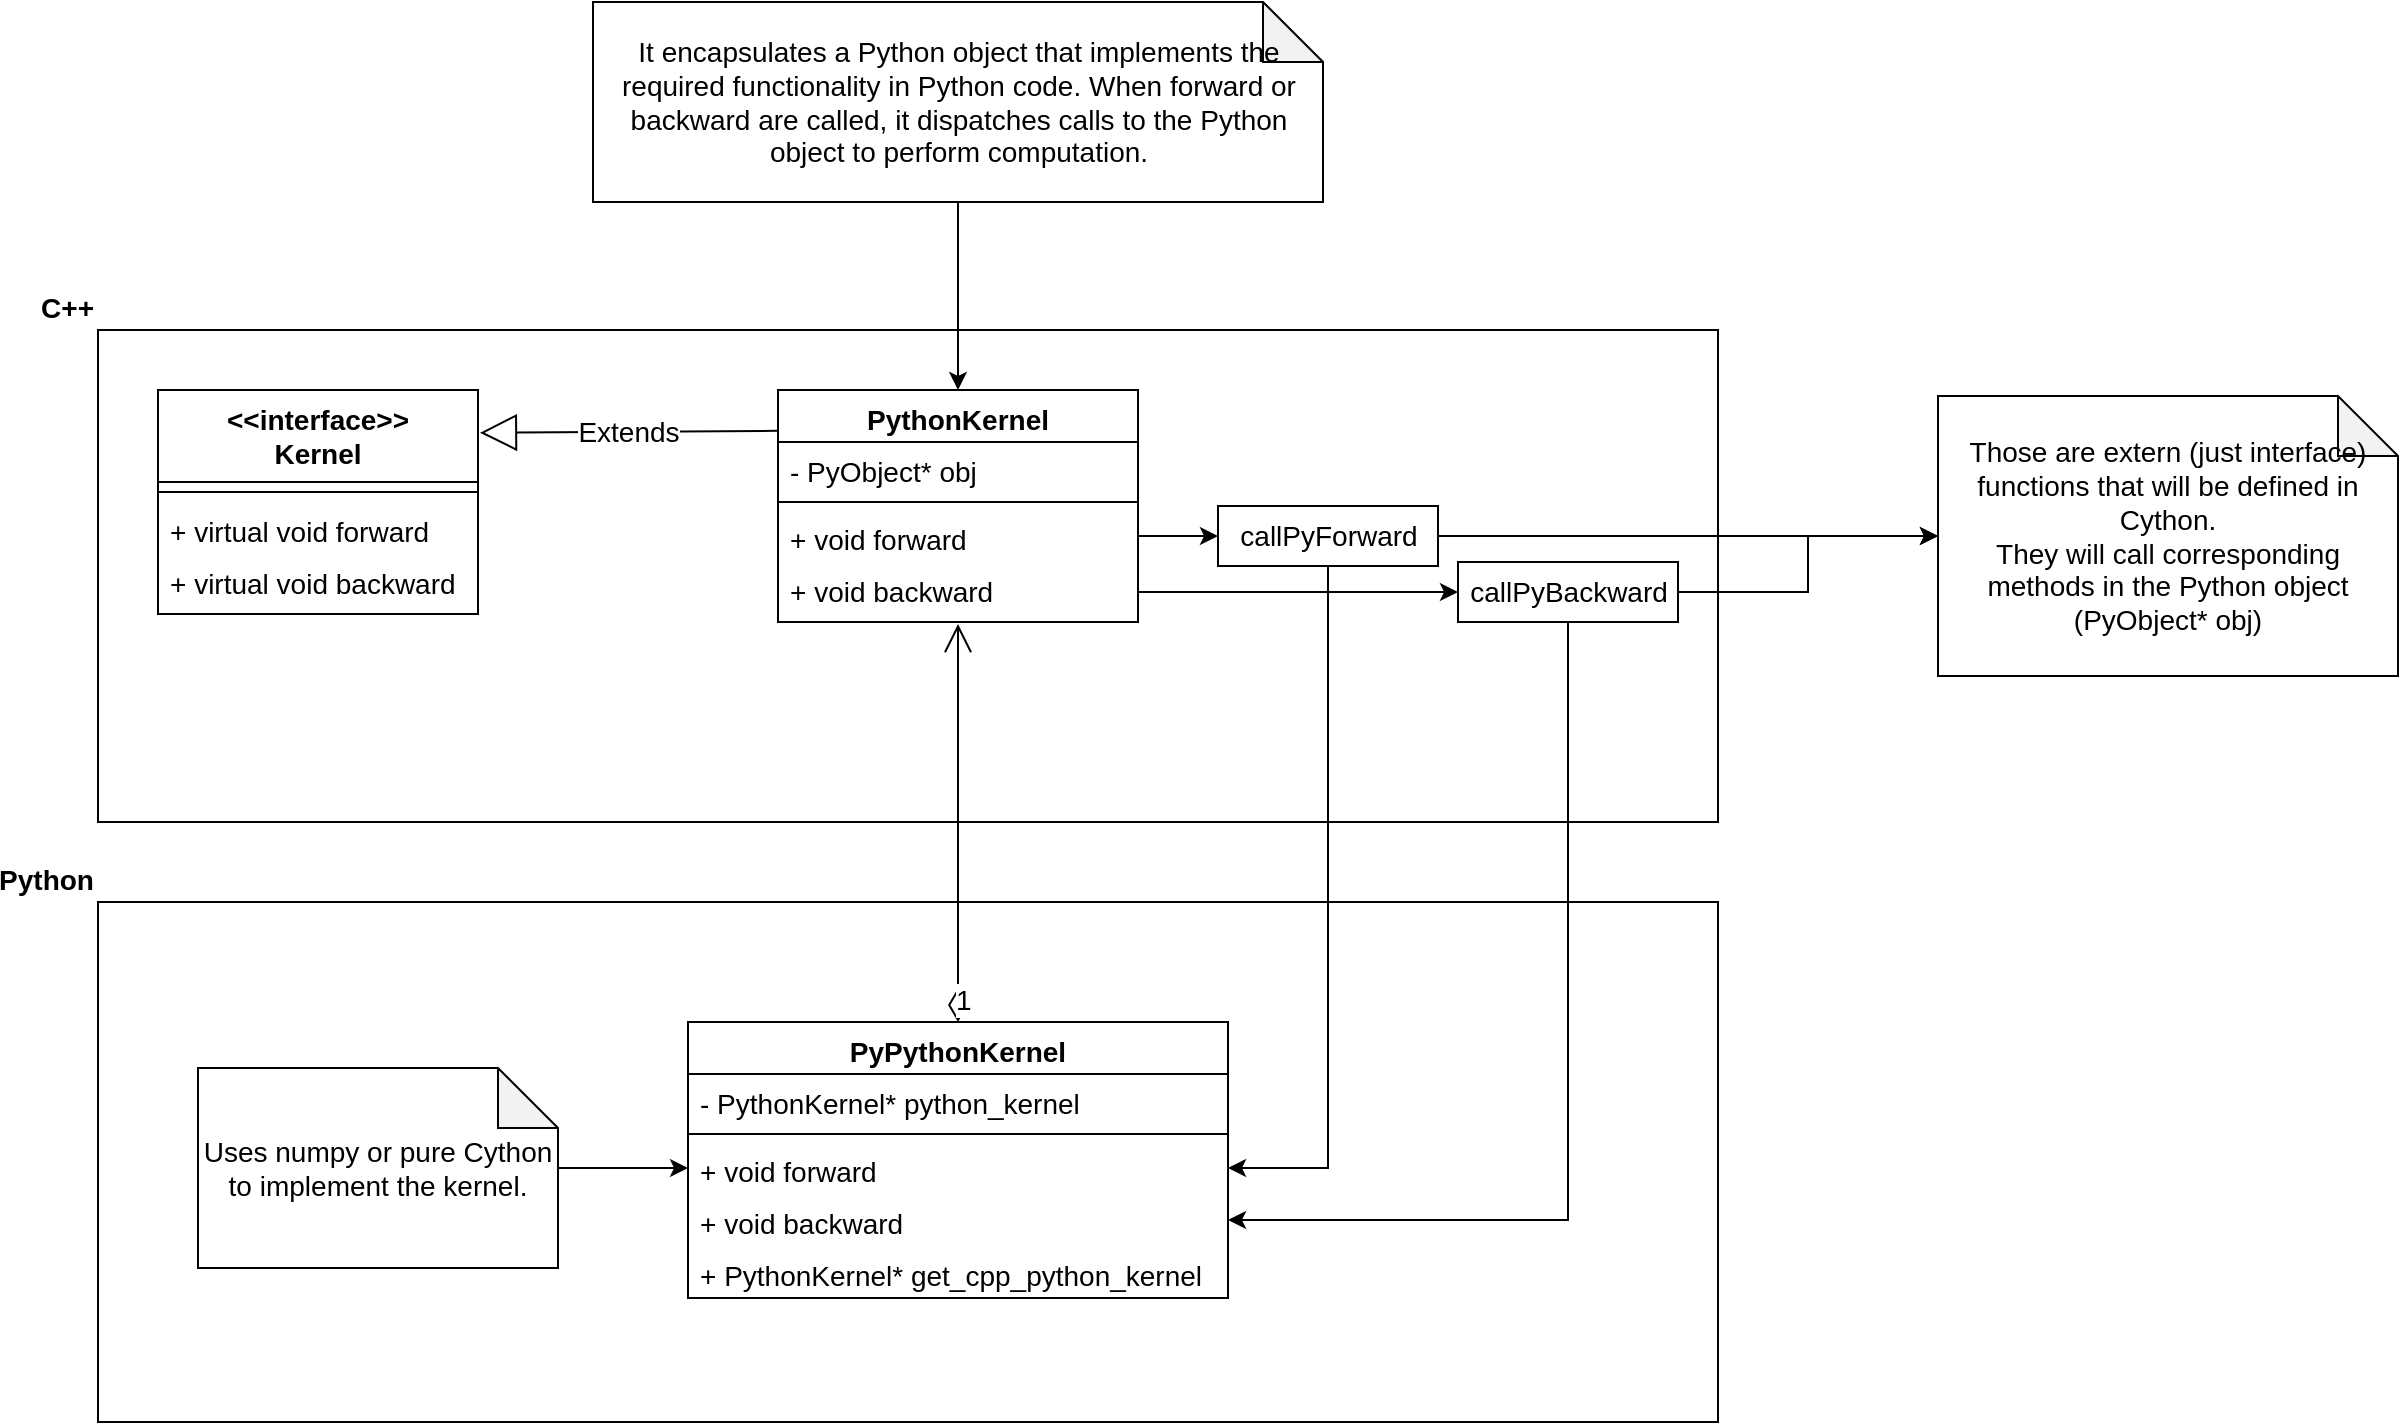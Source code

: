 <mxfile version="14.1.8" type="device"><diagram id="gwDaiytUKfFNqtaLtqxr" name="Page-1"><mxGraphModel dx="2055" dy="1796" grid="1" gridSize="10" guides="1" tooltips="1" connect="1" arrows="1" fold="1" page="1" pageScale="1" pageWidth="850" pageHeight="1100" math="0" shadow="0"><root><mxCell id="0"/><mxCell id="1" parent="0"/><mxCell id="HCSotHNjeHZOE0WIgi59-40" value="&lt;b&gt;Python&lt;/b&gt;" style="rounded=0;whiteSpace=wrap;html=1;fontSize=14;align=right;labelPosition=left;verticalLabelPosition=top;verticalAlign=bottom;" vertex="1" parent="1"><mxGeometry x="20" y="290" width="810" height="260" as="geometry"/></mxCell><mxCell id="HCSotHNjeHZOE0WIgi59-18" value="&lt;b style=&quot;font-size: 14px;&quot;&gt;C++&lt;/b&gt;" style="rounded=0;html=1;labelPosition=left;verticalLabelPosition=top;align=right;verticalAlign=bottom;whiteSpace=wrap;textDirection=ltr;fontSize=14;spacing=2;spacingRight=0;spacingLeft=0;" vertex="1" parent="1"><mxGeometry x="20" y="4" width="810" height="246" as="geometry"/></mxCell><mxCell id="HCSotHNjeHZOE0WIgi59-1" value="&lt;&lt;interface&gt;&gt;&#10;Kernel" style="swimlane;fontStyle=1;align=center;verticalAlign=top;childLayout=stackLayout;horizontal=1;startSize=46;horizontalStack=0;resizeParent=1;resizeParentMax=0;resizeLast=0;collapsible=1;marginBottom=0;fontSize=14;" vertex="1" parent="1"><mxGeometry x="50" y="34" width="160" height="112" as="geometry"/></mxCell><mxCell id="HCSotHNjeHZOE0WIgi59-3" value="" style="line;strokeWidth=1;fillColor=none;align=left;verticalAlign=middle;spacingTop=-1;spacingLeft=3;spacingRight=3;rotatable=0;labelPosition=right;points=[];portConstraint=eastwest;fontSize=14;" vertex="1" parent="HCSotHNjeHZOE0WIgi59-1"><mxGeometry y="46" width="160" height="10" as="geometry"/></mxCell><mxCell id="HCSotHNjeHZOE0WIgi59-4" value="+ virtual void forward" style="text;strokeColor=none;fillColor=none;align=left;verticalAlign=top;spacingLeft=4;spacingRight=4;overflow=hidden;rotatable=0;points=[[0,0.5],[1,0.5]];portConstraint=eastwest;fontSize=14;" vertex="1" parent="HCSotHNjeHZOE0WIgi59-1"><mxGeometry y="56" width="160" height="26" as="geometry"/></mxCell><mxCell id="HCSotHNjeHZOE0WIgi59-9" value="+ virtual void backward" style="text;strokeColor=none;fillColor=none;align=left;verticalAlign=top;spacingLeft=4;spacingRight=4;overflow=hidden;rotatable=0;points=[[0,0.5],[1,0.5]];portConstraint=eastwest;fontSize=14;" vertex="1" parent="HCSotHNjeHZOE0WIgi59-1"><mxGeometry y="82" width="160" height="30" as="geometry"/></mxCell><mxCell id="HCSotHNjeHZOE0WIgi59-5" value="PythonKernel" style="swimlane;fontStyle=1;align=center;verticalAlign=top;childLayout=stackLayout;horizontal=1;startSize=26;horizontalStack=0;resizeParent=1;resizeParentMax=0;resizeLast=0;collapsible=1;marginBottom=0;fontSize=14;" vertex="1" parent="1"><mxGeometry x="360" y="34" width="180" height="116" as="geometry"/></mxCell><mxCell id="HCSotHNjeHZOE0WIgi59-23" value="- PyObject* obj" style="text;strokeColor=none;fillColor=none;align=left;verticalAlign=top;spacingLeft=4;spacingRight=4;overflow=hidden;rotatable=0;points=[[0,0.5],[1,0.5]];portConstraint=eastwest;fontSize=14;" vertex="1" parent="HCSotHNjeHZOE0WIgi59-5"><mxGeometry y="26" width="180" height="26" as="geometry"/></mxCell><mxCell id="HCSotHNjeHZOE0WIgi59-7" value="" style="line;strokeWidth=1;fillColor=none;align=left;verticalAlign=middle;spacingTop=-1;spacingLeft=3;spacingRight=3;rotatable=0;labelPosition=right;points=[];portConstraint=eastwest;fontSize=14;" vertex="1" parent="HCSotHNjeHZOE0WIgi59-5"><mxGeometry y="52" width="180" height="8" as="geometry"/></mxCell><mxCell id="HCSotHNjeHZOE0WIgi59-10" value="+ void forward" style="text;strokeColor=none;fillColor=none;align=left;verticalAlign=top;spacingLeft=4;spacingRight=4;overflow=hidden;rotatable=0;points=[[0,0.5],[1,0.5]];portConstraint=eastwest;fontSize=14;" vertex="1" parent="HCSotHNjeHZOE0WIgi59-5"><mxGeometry y="60" width="180" height="26" as="geometry"/></mxCell><mxCell id="HCSotHNjeHZOE0WIgi59-11" value="+ void backward" style="text;strokeColor=none;fillColor=none;align=left;verticalAlign=top;spacingLeft=4;spacingRight=4;overflow=hidden;rotatable=0;points=[[0,0.5],[1,0.5]];portConstraint=eastwest;fontSize=14;" vertex="1" parent="HCSotHNjeHZOE0WIgi59-5"><mxGeometry y="86" width="180" height="30" as="geometry"/></mxCell><mxCell id="HCSotHNjeHZOE0WIgi59-12" value="Extends" style="endArrow=block;endSize=16;endFill=0;html=1;exitX=-0.002;exitY=0.176;exitDx=0;exitDy=0;exitPerimeter=0;entryX=1.006;entryY=0.191;entryDx=0;entryDy=0;entryPerimeter=0;fontSize=14;" edge="1" parent="1" source="HCSotHNjeHZOE0WIgi59-5" target="HCSotHNjeHZOE0WIgi59-1"><mxGeometry width="160" relative="1" as="geometry"><mxPoint x="240" y="170" as="sourcePoint"/><mxPoint x="400" y="170" as="targetPoint"/></mxGeometry></mxCell><mxCell id="HCSotHNjeHZOE0WIgi59-26" style="edgeStyle=orthogonalEdgeStyle;rounded=0;orthogonalLoop=1;jettySize=auto;html=1;entryX=0;entryY=0.5;entryDx=0;entryDy=0;entryPerimeter=0;fontSize=14;" edge="1" parent="1" source="HCSotHNjeHZOE0WIgi59-14" target="HCSotHNjeHZOE0WIgi59-24"><mxGeometry relative="1" as="geometry"/></mxCell><mxCell id="HCSotHNjeHZOE0WIgi59-34" style="edgeStyle=orthogonalEdgeStyle;rounded=0;orthogonalLoop=1;jettySize=auto;html=1;entryX=1;entryY=0.5;entryDx=0;entryDy=0;fontSize=14;" edge="1" parent="1" source="HCSotHNjeHZOE0WIgi59-14" target="HCSotHNjeHZOE0WIgi59-20"><mxGeometry relative="1" as="geometry"/></mxCell><mxCell id="HCSotHNjeHZOE0WIgi59-14" value="callPyForward" style="html=1;fontSize=14;" vertex="1" parent="1"><mxGeometry x="580" y="92" width="110" height="30" as="geometry"/></mxCell><mxCell id="HCSotHNjeHZOE0WIgi59-15" style="edgeStyle=orthogonalEdgeStyle;rounded=0;orthogonalLoop=1;jettySize=auto;html=1;entryX=0;entryY=0.5;entryDx=0;entryDy=0;fontSize=14;" edge="1" parent="1" source="HCSotHNjeHZOE0WIgi59-10" target="HCSotHNjeHZOE0WIgi59-14"><mxGeometry relative="1" as="geometry"/></mxCell><mxCell id="HCSotHNjeHZOE0WIgi59-31" style="edgeStyle=orthogonalEdgeStyle;rounded=0;orthogonalLoop=1;jettySize=auto;html=1;entryX=1;entryY=0.5;entryDx=0;entryDy=0;fontSize=14;" edge="1" parent="1" source="HCSotHNjeHZOE0WIgi59-16" target="HCSotHNjeHZOE0WIgi59-22"><mxGeometry relative="1" as="geometry"/></mxCell><mxCell id="HCSotHNjeHZOE0WIgi59-17" style="edgeStyle=orthogonalEdgeStyle;rounded=0;orthogonalLoop=1;jettySize=auto;html=1;entryX=0;entryY=0.5;entryDx=0;entryDy=0;fontSize=14;" edge="1" parent="1" source="HCSotHNjeHZOE0WIgi59-11" target="HCSotHNjeHZOE0WIgi59-16"><mxGeometry relative="1" as="geometry"/></mxCell><mxCell id="HCSotHNjeHZOE0WIgi59-19" value="PyPythonKernel" style="swimlane;fontStyle=1;align=center;verticalAlign=top;childLayout=stackLayout;horizontal=1;startSize=26;horizontalStack=0;resizeParent=1;resizeParentMax=0;resizeLast=0;collapsible=1;marginBottom=0;fontSize=14;" vertex="1" parent="1"><mxGeometry x="315" y="350" width="270" height="138" as="geometry"/></mxCell><mxCell id="HCSotHNjeHZOE0WIgi59-28" value="- PythonKernel* python_kernel" style="text;strokeColor=none;fillColor=none;align=left;verticalAlign=top;spacingLeft=4;spacingRight=4;overflow=hidden;rotatable=0;points=[[0,0.5],[1,0.5]];portConstraint=eastwest;fontSize=14;" vertex="1" parent="HCSotHNjeHZOE0WIgi59-19"><mxGeometry y="26" width="270" height="26" as="geometry"/></mxCell><mxCell id="HCSotHNjeHZOE0WIgi59-21" value="" style="line;strokeWidth=1;fillColor=none;align=left;verticalAlign=middle;spacingTop=-1;spacingLeft=3;spacingRight=3;rotatable=0;labelPosition=right;points=[];portConstraint=eastwest;fontSize=14;" vertex="1" parent="HCSotHNjeHZOE0WIgi59-19"><mxGeometry y="52" width="270" height="8" as="geometry"/></mxCell><mxCell id="HCSotHNjeHZOE0WIgi59-20" value="+ void forward" style="text;strokeColor=none;fillColor=none;align=left;verticalAlign=top;spacingLeft=4;spacingRight=4;overflow=hidden;rotatable=0;points=[[0,0.5],[1,0.5]];portConstraint=eastwest;fontSize=14;" vertex="1" parent="HCSotHNjeHZOE0WIgi59-19"><mxGeometry y="60" width="270" height="26" as="geometry"/></mxCell><mxCell id="HCSotHNjeHZOE0WIgi59-22" value="+ void backward" style="text;strokeColor=none;fillColor=none;align=left;verticalAlign=top;spacingLeft=4;spacingRight=4;overflow=hidden;rotatable=0;points=[[0,0.5],[1,0.5]];portConstraint=eastwest;fontSize=14;" vertex="1" parent="HCSotHNjeHZOE0WIgi59-19"><mxGeometry y="86" width="270" height="26" as="geometry"/></mxCell><mxCell id="HCSotHNjeHZOE0WIgi59-37" value="+ PythonKernel* get_cpp_python_kernel" style="text;strokeColor=none;fillColor=none;align=left;verticalAlign=top;spacingLeft=4;spacingRight=4;overflow=hidden;rotatable=0;points=[[0,0.5],[1,0.5]];portConstraint=eastwest;fontSize=14;" vertex="1" parent="HCSotHNjeHZOE0WIgi59-19"><mxGeometry y="112" width="270" height="26" as="geometry"/></mxCell><mxCell id="HCSotHNjeHZOE0WIgi59-24" value="Those are extern (just interface) functions that will be defined in Cython.&lt;br&gt;They will call corresponding methods in the Python object (PyObject* obj)" style="shape=note;whiteSpace=wrap;html=1;backgroundOutline=1;darkOpacity=0.05;fontSize=14;align=center;spacingLeft=2;spacingRight=2;" vertex="1" parent="1"><mxGeometry x="940" y="37" width="230" height="140" as="geometry"/></mxCell><mxCell id="HCSotHNjeHZOE0WIgi59-29" value="1" style="endArrow=open;html=1;endSize=12;startArrow=diamondThin;startSize=14;startFill=0;edgeStyle=orthogonalEdgeStyle;align=left;verticalAlign=bottom;fontSize=14;exitX=0.5;exitY=0;exitDx=0;exitDy=0;" edge="1" parent="1" source="HCSotHNjeHZOE0WIgi59-19"><mxGeometry x="-1" y="3" relative="1" as="geometry"><mxPoint x="450" y="250" as="sourcePoint"/><mxPoint x="450" y="151" as="targetPoint"/></mxGeometry></mxCell><mxCell id="HCSotHNjeHZOE0WIgi59-33" style="edgeStyle=orthogonalEdgeStyle;rounded=0;orthogonalLoop=1;jettySize=auto;html=1;entryX=0;entryY=0.5;entryDx=0;entryDy=0;entryPerimeter=0;fontSize=14;" edge="1" parent="1" source="HCSotHNjeHZOE0WIgi59-16" target="HCSotHNjeHZOE0WIgi59-24"><mxGeometry relative="1" as="geometry"/></mxCell><mxCell id="HCSotHNjeHZOE0WIgi59-16" value="callPyBackward" style="html=1;fontSize=14;" vertex="1" parent="1"><mxGeometry x="700" y="120" width="110" height="30" as="geometry"/></mxCell><mxCell id="HCSotHNjeHZOE0WIgi59-36" style="edgeStyle=orthogonalEdgeStyle;rounded=0;orthogonalLoop=1;jettySize=auto;html=1;entryX=0.5;entryY=0;entryDx=0;entryDy=0;fontSize=14;" edge="1" parent="1" source="HCSotHNjeHZOE0WIgi59-35" target="HCSotHNjeHZOE0WIgi59-5"><mxGeometry relative="1" as="geometry"/></mxCell><mxCell id="HCSotHNjeHZOE0WIgi59-35" value="It encapsulates a Python object that implements the required functionality in Python code. When forward or backward are called, it dispatches calls to the Python object to perform computation." style="shape=note;whiteSpace=wrap;html=1;backgroundOutline=1;darkOpacity=0.05;fontSize=14;align=center;" vertex="1" parent="1"><mxGeometry x="267.5" y="-160" width="365" height="100" as="geometry"/></mxCell><mxCell id="HCSotHNjeHZOE0WIgi59-39" style="edgeStyle=orthogonalEdgeStyle;rounded=0;orthogonalLoop=1;jettySize=auto;html=1;entryX=0;entryY=0.5;entryDx=0;entryDy=0;fontSize=14;" edge="1" parent="1" source="HCSotHNjeHZOE0WIgi59-38" target="HCSotHNjeHZOE0WIgi59-20"><mxGeometry relative="1" as="geometry"/></mxCell><mxCell id="HCSotHNjeHZOE0WIgi59-38" value="Uses numpy or pure Cython to implement the kernel." style="shape=note;whiteSpace=wrap;html=1;backgroundOutline=1;darkOpacity=0.05;fontSize=14;align=center;" vertex="1" parent="1"><mxGeometry x="70" y="373" width="180" height="100" as="geometry"/></mxCell></root></mxGraphModel></diagram></mxfile>
